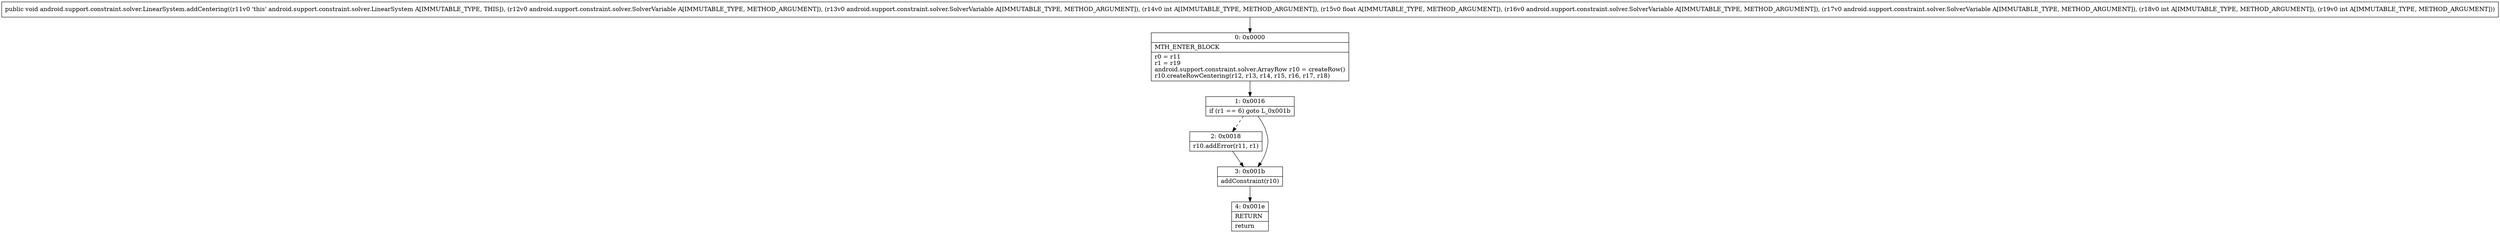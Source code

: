 digraph "CFG forandroid.support.constraint.solver.LinearSystem.addCentering(Landroid\/support\/constraint\/solver\/SolverVariable;Landroid\/support\/constraint\/solver\/SolverVariable;IFLandroid\/support\/constraint\/solver\/SolverVariable;Landroid\/support\/constraint\/solver\/SolverVariable;II)V" {
Node_0 [shape=record,label="{0\:\ 0x0000|MTH_ENTER_BLOCK\l|r0 = r11\lr1 = r19\landroid.support.constraint.solver.ArrayRow r10 = createRow()\lr10.createRowCentering(r12, r13, r14, r15, r16, r17, r18)\l}"];
Node_1 [shape=record,label="{1\:\ 0x0016|if (r1 == 6) goto L_0x001b\l}"];
Node_2 [shape=record,label="{2\:\ 0x0018|r10.addError(r11, r1)\l}"];
Node_3 [shape=record,label="{3\:\ 0x001b|addConstraint(r10)\l}"];
Node_4 [shape=record,label="{4\:\ 0x001e|RETURN\l|return\l}"];
MethodNode[shape=record,label="{public void android.support.constraint.solver.LinearSystem.addCentering((r11v0 'this' android.support.constraint.solver.LinearSystem A[IMMUTABLE_TYPE, THIS]), (r12v0 android.support.constraint.solver.SolverVariable A[IMMUTABLE_TYPE, METHOD_ARGUMENT]), (r13v0 android.support.constraint.solver.SolverVariable A[IMMUTABLE_TYPE, METHOD_ARGUMENT]), (r14v0 int A[IMMUTABLE_TYPE, METHOD_ARGUMENT]), (r15v0 float A[IMMUTABLE_TYPE, METHOD_ARGUMENT]), (r16v0 android.support.constraint.solver.SolverVariable A[IMMUTABLE_TYPE, METHOD_ARGUMENT]), (r17v0 android.support.constraint.solver.SolverVariable A[IMMUTABLE_TYPE, METHOD_ARGUMENT]), (r18v0 int A[IMMUTABLE_TYPE, METHOD_ARGUMENT]), (r19v0 int A[IMMUTABLE_TYPE, METHOD_ARGUMENT])) }"];
MethodNode -> Node_0;
Node_0 -> Node_1;
Node_1 -> Node_2[style=dashed];
Node_1 -> Node_3;
Node_2 -> Node_3;
Node_3 -> Node_4;
}

